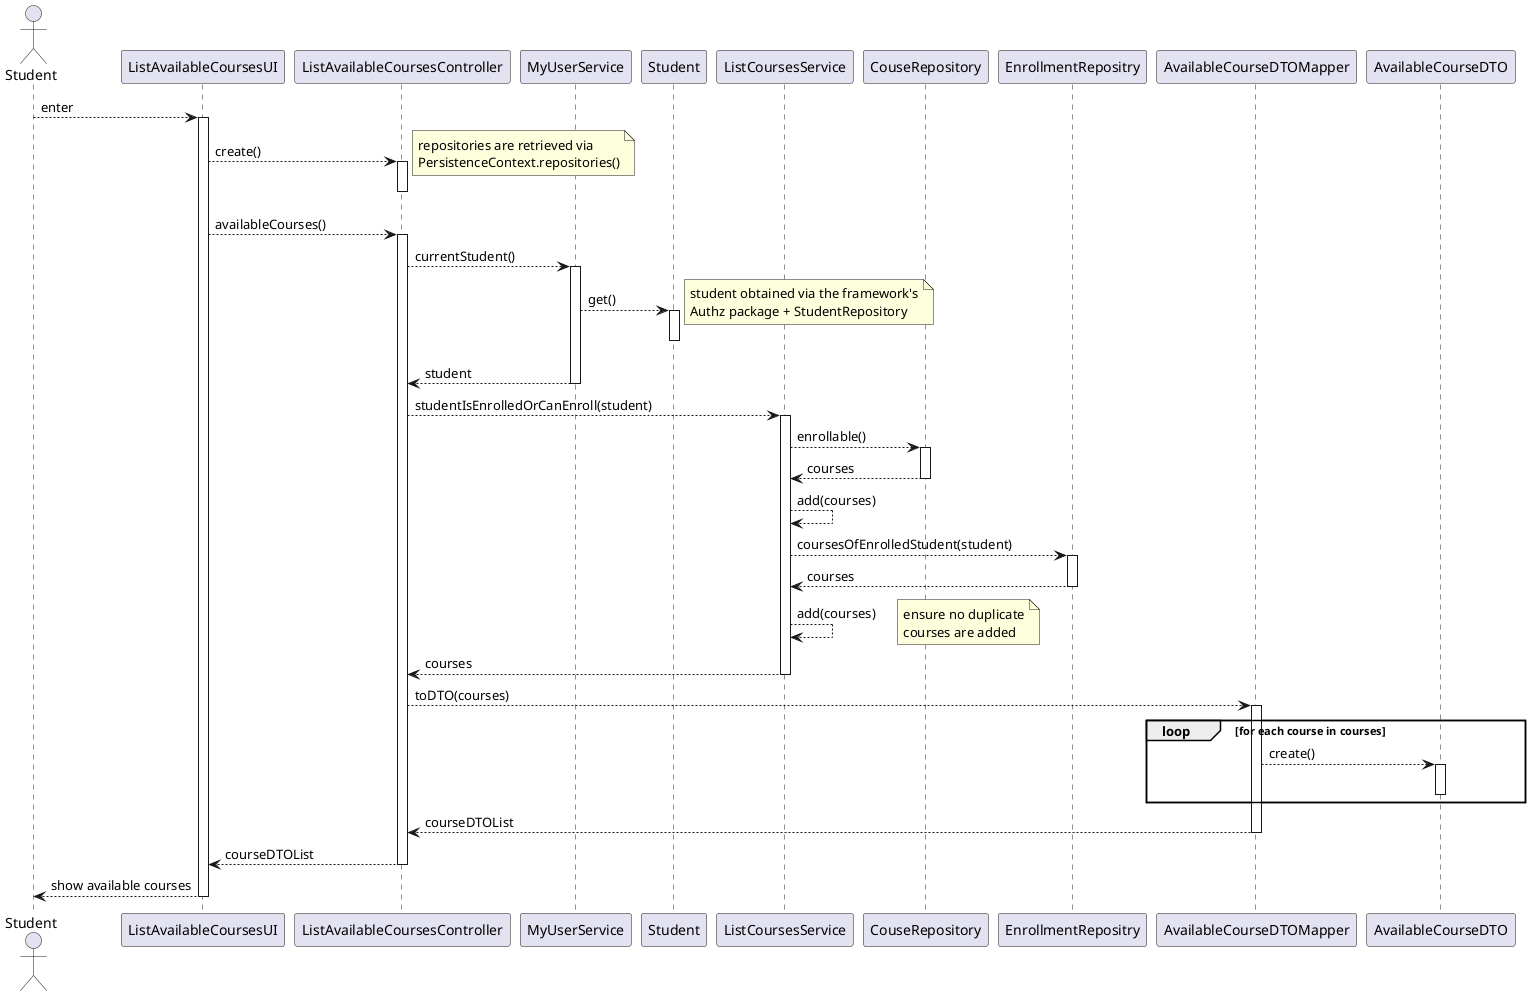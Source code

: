 @startuml

actor Student as user
participant ListAvailableCoursesUI as ui
participant ListAvailableCoursesController as ctrl

' participant PersistenceContext as ctx
' participant RepositoryFactory as rep_fac

participant MyUserService as user_svc
participant Student as student

' participant SystemUser as sys_usr
' participant StudentRepository as s_repo

participant ListCoursesService as svc

participant CouseRepository as c_repo
participant EnrollmentRepositry as e_repo


' participant AuthzRegistry as authreg
' participant AuthorizationService as authsvc
' participant Session as sess


participant AvailableCourseDTOMapper as mapper
participant AvailableCourseDTO as dto

' participant Course as course

user --> ui : enter

activate ui
    ui --> ctrl : create()
    activate ctrl
        note right : repositories are retrieved via\nPersistenceContext.repositories()
    deactivate ctrl

    ui --> ctrl : availableCourses()
    activate ctrl
        ctrl --> user_svc : currentStudent()
        activate user_svc
            user_svc --> student : get()
            activate student
            deactivate student
            note right : student obtained via the framework's\nAuthz package + StudentRepository
            user_svc --> ctrl : student
        deactivate user_svc

        ctrl --> svc : studentIsEnrolledOrCanEnroll(student)
        activate svc
            svc --> c_repo : enrollable()

            activate c_repo
                c_repo --> svc : courses
            deactivate c_repo

            svc --> svc : add(courses)

            svc --> e_repo : coursesOfEnrolledStudent(student)
            activate e_repo
                e_repo --> svc : courses
            deactivate e_repo

            svc --> svc : add(courses)
            note right : ensure no duplicate\ncourses are added

            svc --> ctrl : courses
        deactivate svc

        ctrl --> mapper: toDTO(courses)
        activate mapper
            loop for each course in courses
                mapper --> dto: create()
                activate dto
                deactivate dto
            end loop
            mapper --> ctrl: courseDTOList
        deactivate mapper

        ctrl --> ui : courseDTOList
    deactivate ctrl

    ui --> user : show available courses
deactivate ui

@enduml
